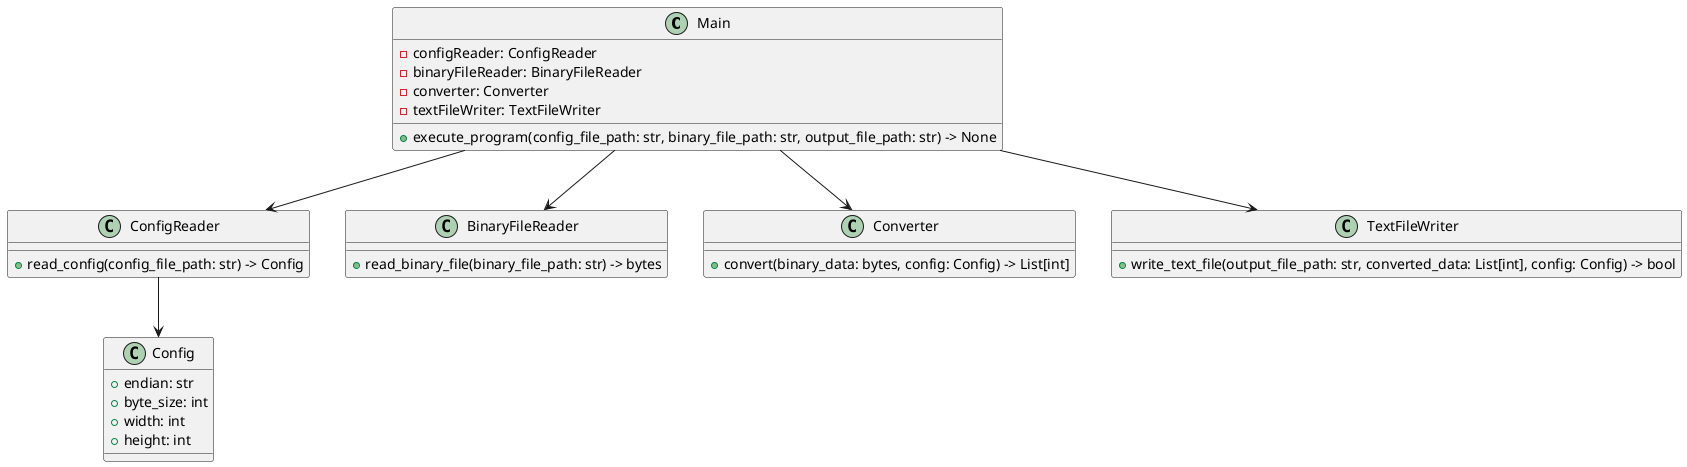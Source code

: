 @startuml raw_image_converter_クラス図

class Main {
    - configReader: ConfigReader
    - binaryFileReader: BinaryFileReader
    - converter: Converter
    - textFileWriter: TextFileWriter
    + execute_program(config_file_path: str, binary_file_path: str, output_file_path: str) -> None
}

class ConfigReader {
    + read_config(config_file_path: str) -> Config
}

class BinaryFileReader {
    + read_binary_file(binary_file_path: str) -> bytes
}

class Converter {
    + convert(binary_data: bytes, config: Config) -> List[int]
}

class TextFileWriter {
    + write_text_file(output_file_path: str, converted_data: List[int], config: Config) -> bool
}

class Config {
    + endian: str
    + byte_size: int
    + width: int
    + height: int
}

Main --> ConfigReader
Main --> BinaryFileReader
Main --> Converter
Main --> TextFileWriter
ConfigReader --> Config

@enduml